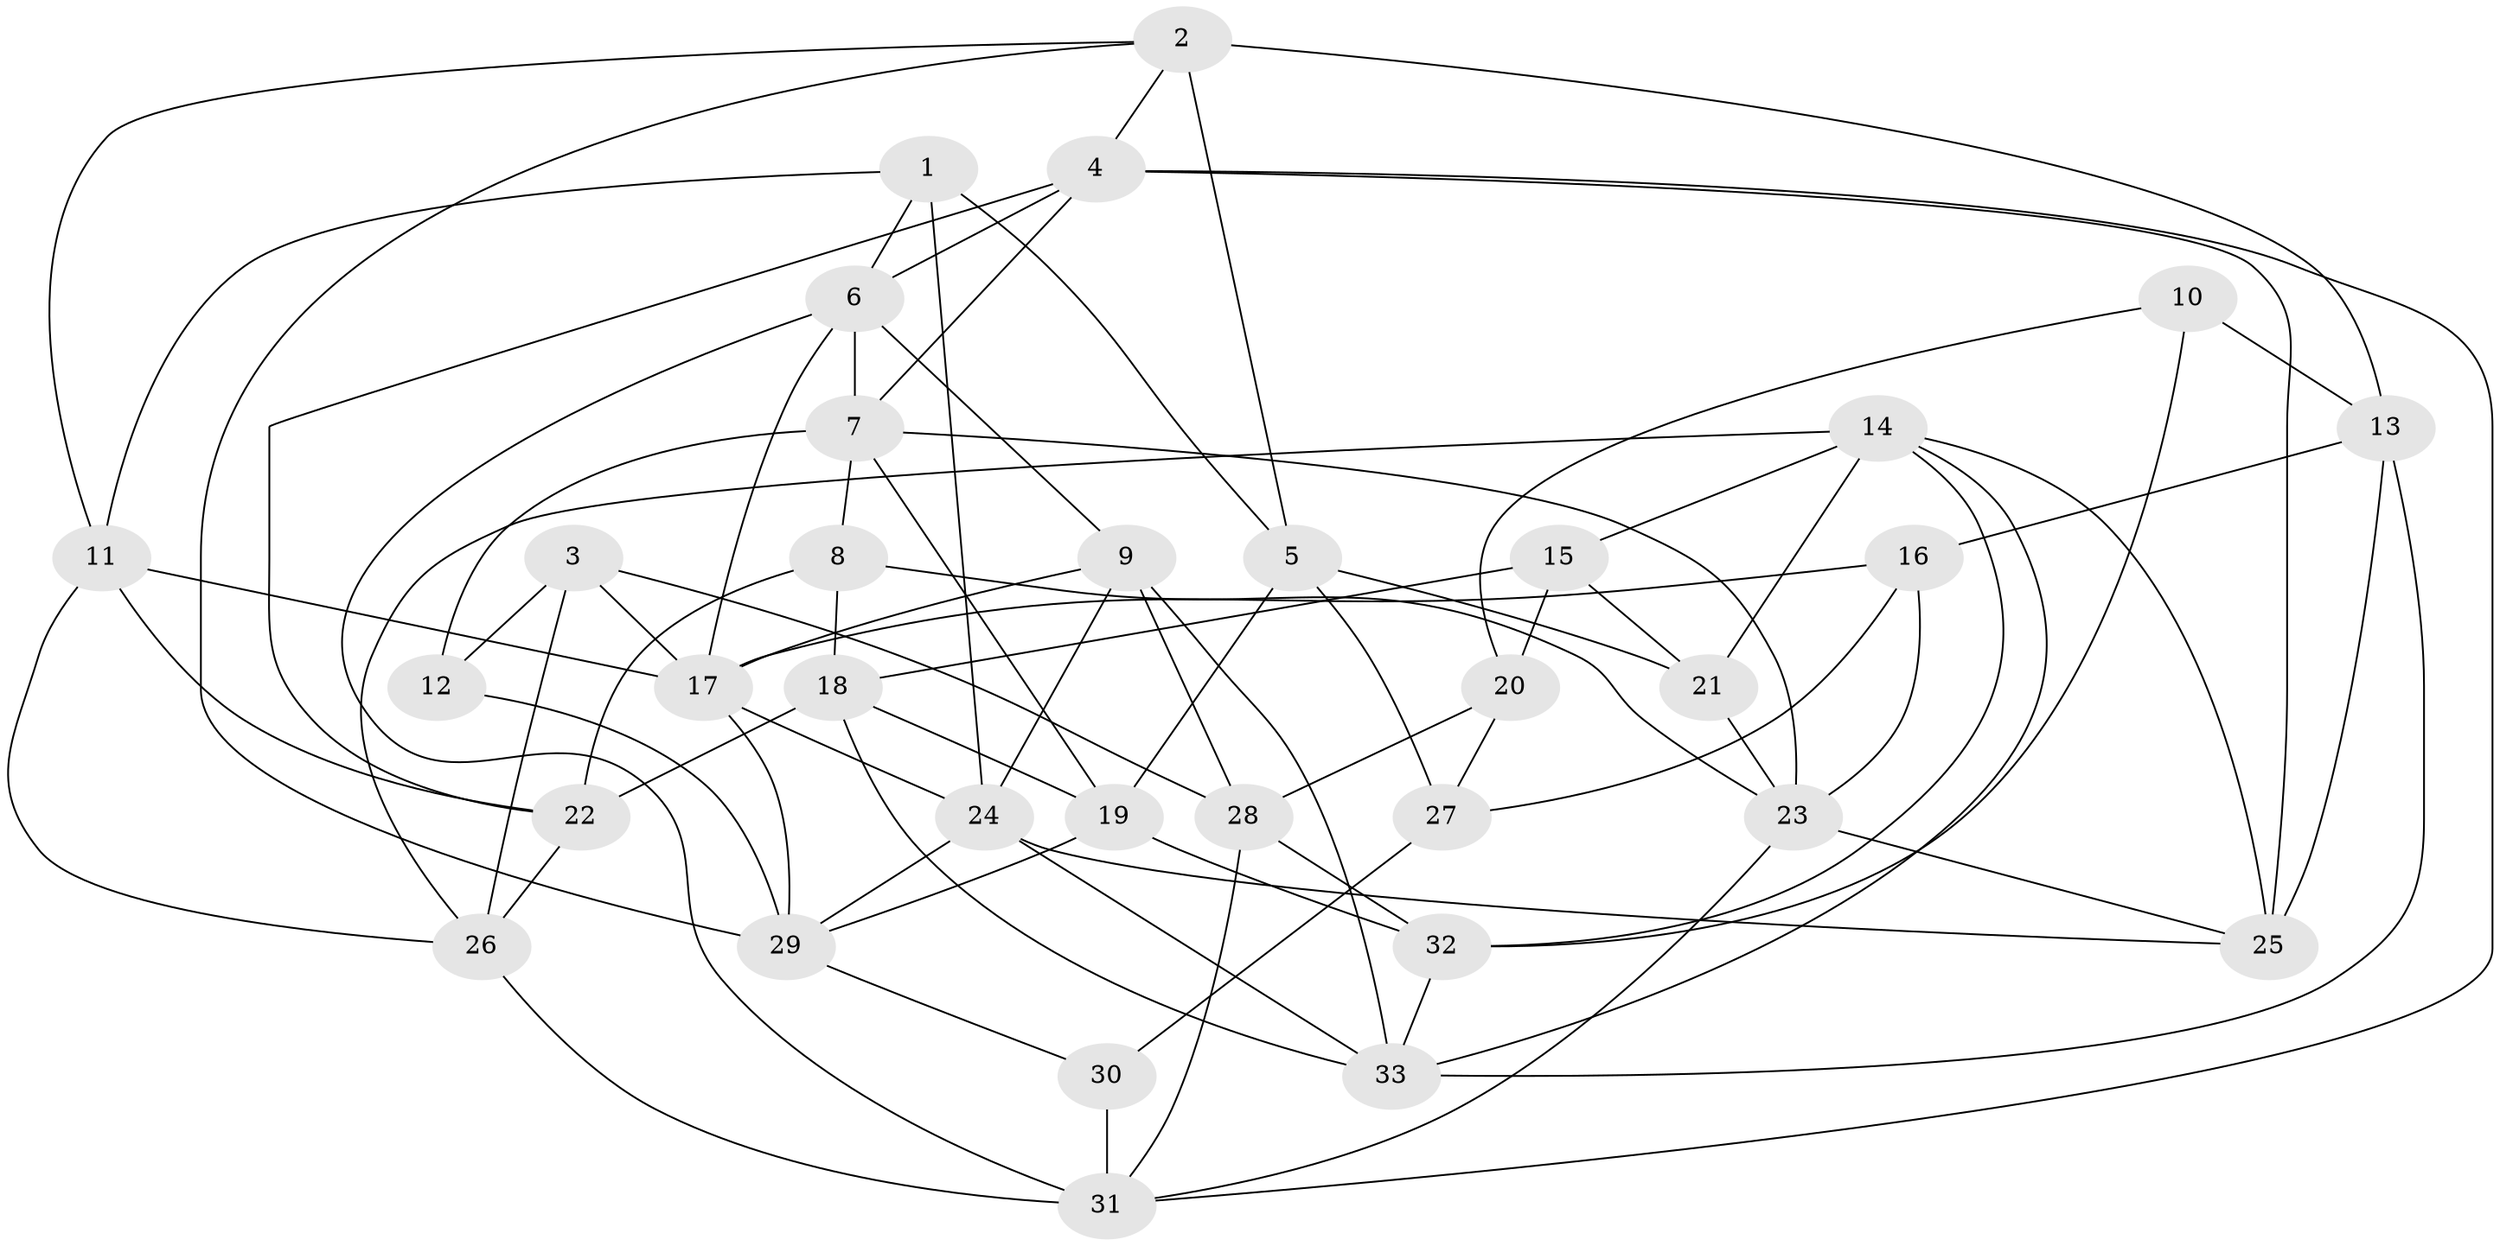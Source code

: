 // original degree distribution, {4: 1.0}
// Generated by graph-tools (version 1.1) at 2025/02/03/09/25 03:02:59]
// undirected, 33 vertices, 81 edges
graph export_dot {
graph [start="1"]
  node [color=gray90,style=filled];
  1;
  2;
  3;
  4;
  5;
  6;
  7;
  8;
  9;
  10;
  11;
  12;
  13;
  14;
  15;
  16;
  17;
  18;
  19;
  20;
  21;
  22;
  23;
  24;
  25;
  26;
  27;
  28;
  29;
  30;
  31;
  32;
  33;
  1 -- 5 [weight=1.0];
  1 -- 6 [weight=1.0];
  1 -- 11 [weight=1.0];
  1 -- 24 [weight=1.0];
  2 -- 4 [weight=1.0];
  2 -- 5 [weight=1.0];
  2 -- 11 [weight=1.0];
  2 -- 13 [weight=2.0];
  2 -- 29 [weight=1.0];
  3 -- 12 [weight=2.0];
  3 -- 17 [weight=1.0];
  3 -- 26 [weight=2.0];
  3 -- 28 [weight=1.0];
  4 -- 6 [weight=1.0];
  4 -- 7 [weight=1.0];
  4 -- 22 [weight=1.0];
  4 -- 25 [weight=1.0];
  4 -- 31 [weight=1.0];
  5 -- 19 [weight=1.0];
  5 -- 21 [weight=1.0];
  5 -- 27 [weight=2.0];
  6 -- 7 [weight=1.0];
  6 -- 9 [weight=1.0];
  6 -- 17 [weight=1.0];
  6 -- 31 [weight=1.0];
  7 -- 8 [weight=1.0];
  7 -- 12 [weight=1.0];
  7 -- 19 [weight=1.0];
  7 -- 23 [weight=1.0];
  8 -- 18 [weight=1.0];
  8 -- 22 [weight=1.0];
  8 -- 23 [weight=1.0];
  9 -- 17 [weight=2.0];
  9 -- 24 [weight=1.0];
  9 -- 28 [weight=1.0];
  9 -- 33 [weight=1.0];
  10 -- 13 [weight=2.0];
  10 -- 20 [weight=1.0];
  10 -- 32 [weight=1.0];
  11 -- 17 [weight=1.0];
  11 -- 22 [weight=2.0];
  11 -- 26 [weight=1.0];
  12 -- 29 [weight=1.0];
  13 -- 16 [weight=1.0];
  13 -- 25 [weight=2.0];
  13 -- 33 [weight=1.0];
  14 -- 15 [weight=1.0];
  14 -- 21 [weight=1.0];
  14 -- 25 [weight=1.0];
  14 -- 26 [weight=1.0];
  14 -- 32 [weight=1.0];
  14 -- 33 [weight=1.0];
  15 -- 18 [weight=2.0];
  15 -- 20 [weight=2.0];
  15 -- 21 [weight=1.0];
  16 -- 17 [weight=1.0];
  16 -- 23 [weight=1.0];
  16 -- 27 [weight=1.0];
  17 -- 24 [weight=1.0];
  17 -- 29 [weight=1.0];
  18 -- 19 [weight=1.0];
  18 -- 22 [weight=1.0];
  18 -- 33 [weight=1.0];
  19 -- 29 [weight=1.0];
  19 -- 32 [weight=2.0];
  20 -- 27 [weight=1.0];
  20 -- 28 [weight=2.0];
  21 -- 23 [weight=1.0];
  22 -- 26 [weight=1.0];
  23 -- 25 [weight=1.0];
  23 -- 31 [weight=1.0];
  24 -- 25 [weight=1.0];
  24 -- 29 [weight=1.0];
  24 -- 33 [weight=1.0];
  26 -- 31 [weight=1.0];
  27 -- 30 [weight=2.0];
  28 -- 31 [weight=1.0];
  28 -- 32 [weight=1.0];
  29 -- 30 [weight=1.0];
  30 -- 31 [weight=3.0];
  32 -- 33 [weight=1.0];
}
